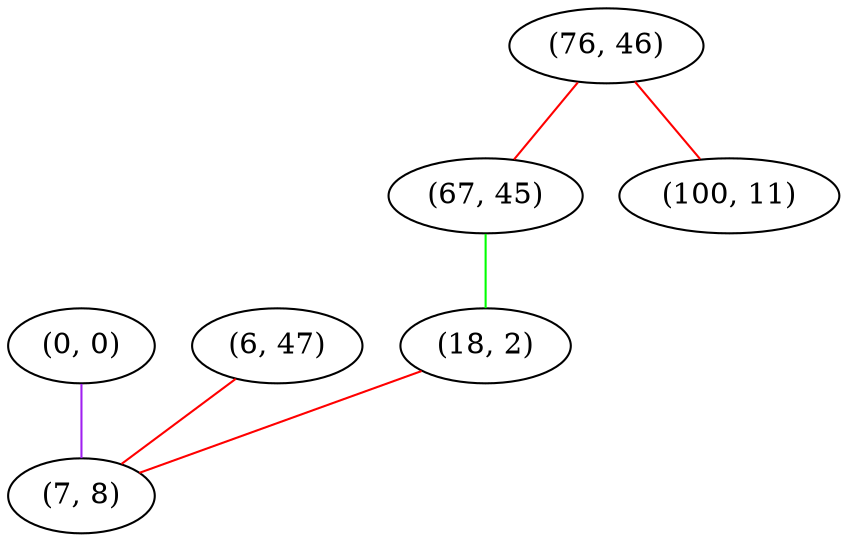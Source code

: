 graph "" {
"(0, 0)";
"(76, 46)";
"(67, 45)";
"(6, 47)";
"(18, 2)";
"(7, 8)";
"(100, 11)";
"(0, 0)" -- "(7, 8)"  [color=purple, key=0, weight=4];
"(76, 46)" -- "(100, 11)"  [color=red, key=0, weight=1];
"(76, 46)" -- "(67, 45)"  [color=red, key=0, weight=1];
"(67, 45)" -- "(18, 2)"  [color=green, key=0, weight=2];
"(6, 47)" -- "(7, 8)"  [color=red, key=0, weight=1];
"(18, 2)" -- "(7, 8)"  [color=red, key=0, weight=1];
}
